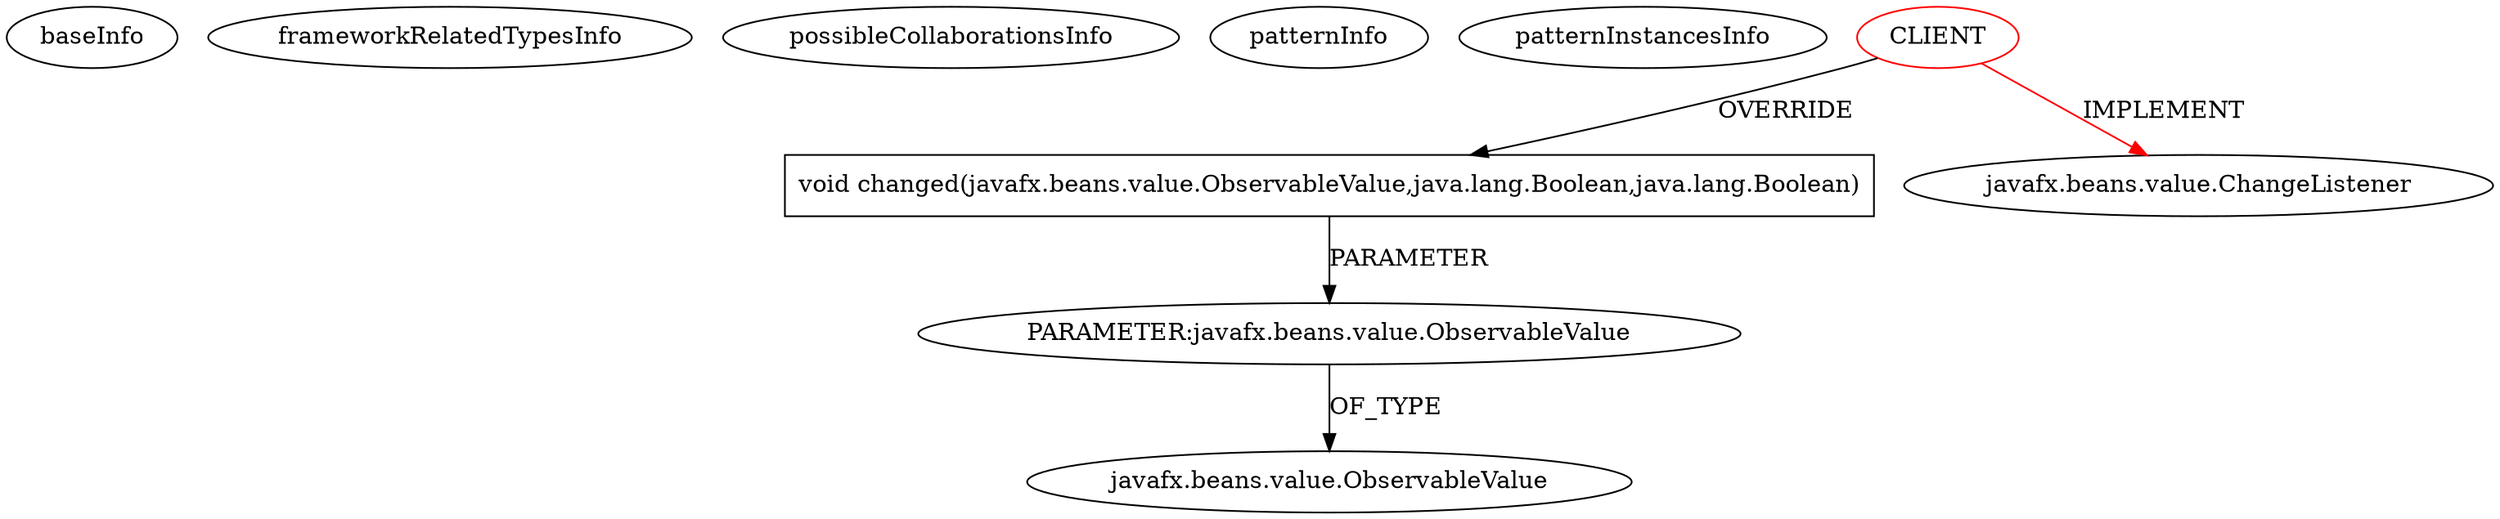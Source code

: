 digraph {
baseInfo[graphId=1112,category="pattern",isAnonymous=false,possibleRelation=false]
frameworkRelatedTypesInfo[0="javafx.beans.value.ChangeListener"]
possibleCollaborationsInfo[]
patternInfo[frequency=4.0,patternRootClient=0]
patternInstancesInfo[0="AndreasLehmann-SecureNote~/AndreasLehmann-SecureNote/SecureNote-master/src/javafxapplication1/FXMLDocumentController.java~NoteListFocusChangedListener~145",1="Daniel-Cristian-MusicPlayerStuff~/Daniel-Cristian-MusicPlayerStuff/MusicPlayerStuff-master/src/Controllers/MusicVimController.java~PositionListener~322",2="sipadan2003-JFXTreeView201312~/sipadan2003-JFXTreeView201312/JFXTreeView201312-master/src/jfxtreeview/TreeCellGraph.java~TextFocusHandler~4191",3="AndreasLehmann-SecureNote~/AndreasLehmann-SecureNote/SecureNote-master/src/javafxapplication1/FXMLDocumentController.java~EditorTitleFocusChangedListener~146"]
2[label="void changed(javafx.beans.value.ObservableValue,java.lang.Boolean,java.lang.Boolean)",vertexType="OVERRIDING_METHOD_DECLARATION",isFrameworkType=false,shape=box]
0[label="CLIENT",vertexType="ROOT_CLIENT_CLASS_DECLARATION",isFrameworkType=false,color=red]
3[label="PARAMETER:javafx.beans.value.ObservableValue",vertexType="PARAMETER_DECLARATION",isFrameworkType=false]
4[label="javafx.beans.value.ObservableValue",vertexType="FRAMEWORK_INTERFACE_TYPE",isFrameworkType=false]
1[label="javafx.beans.value.ChangeListener",vertexType="FRAMEWORK_INTERFACE_TYPE",isFrameworkType=false]
0->1[label="IMPLEMENT",color=red]
3->4[label="OF_TYPE"]
0->2[label="OVERRIDE"]
2->3[label="PARAMETER"]
}
